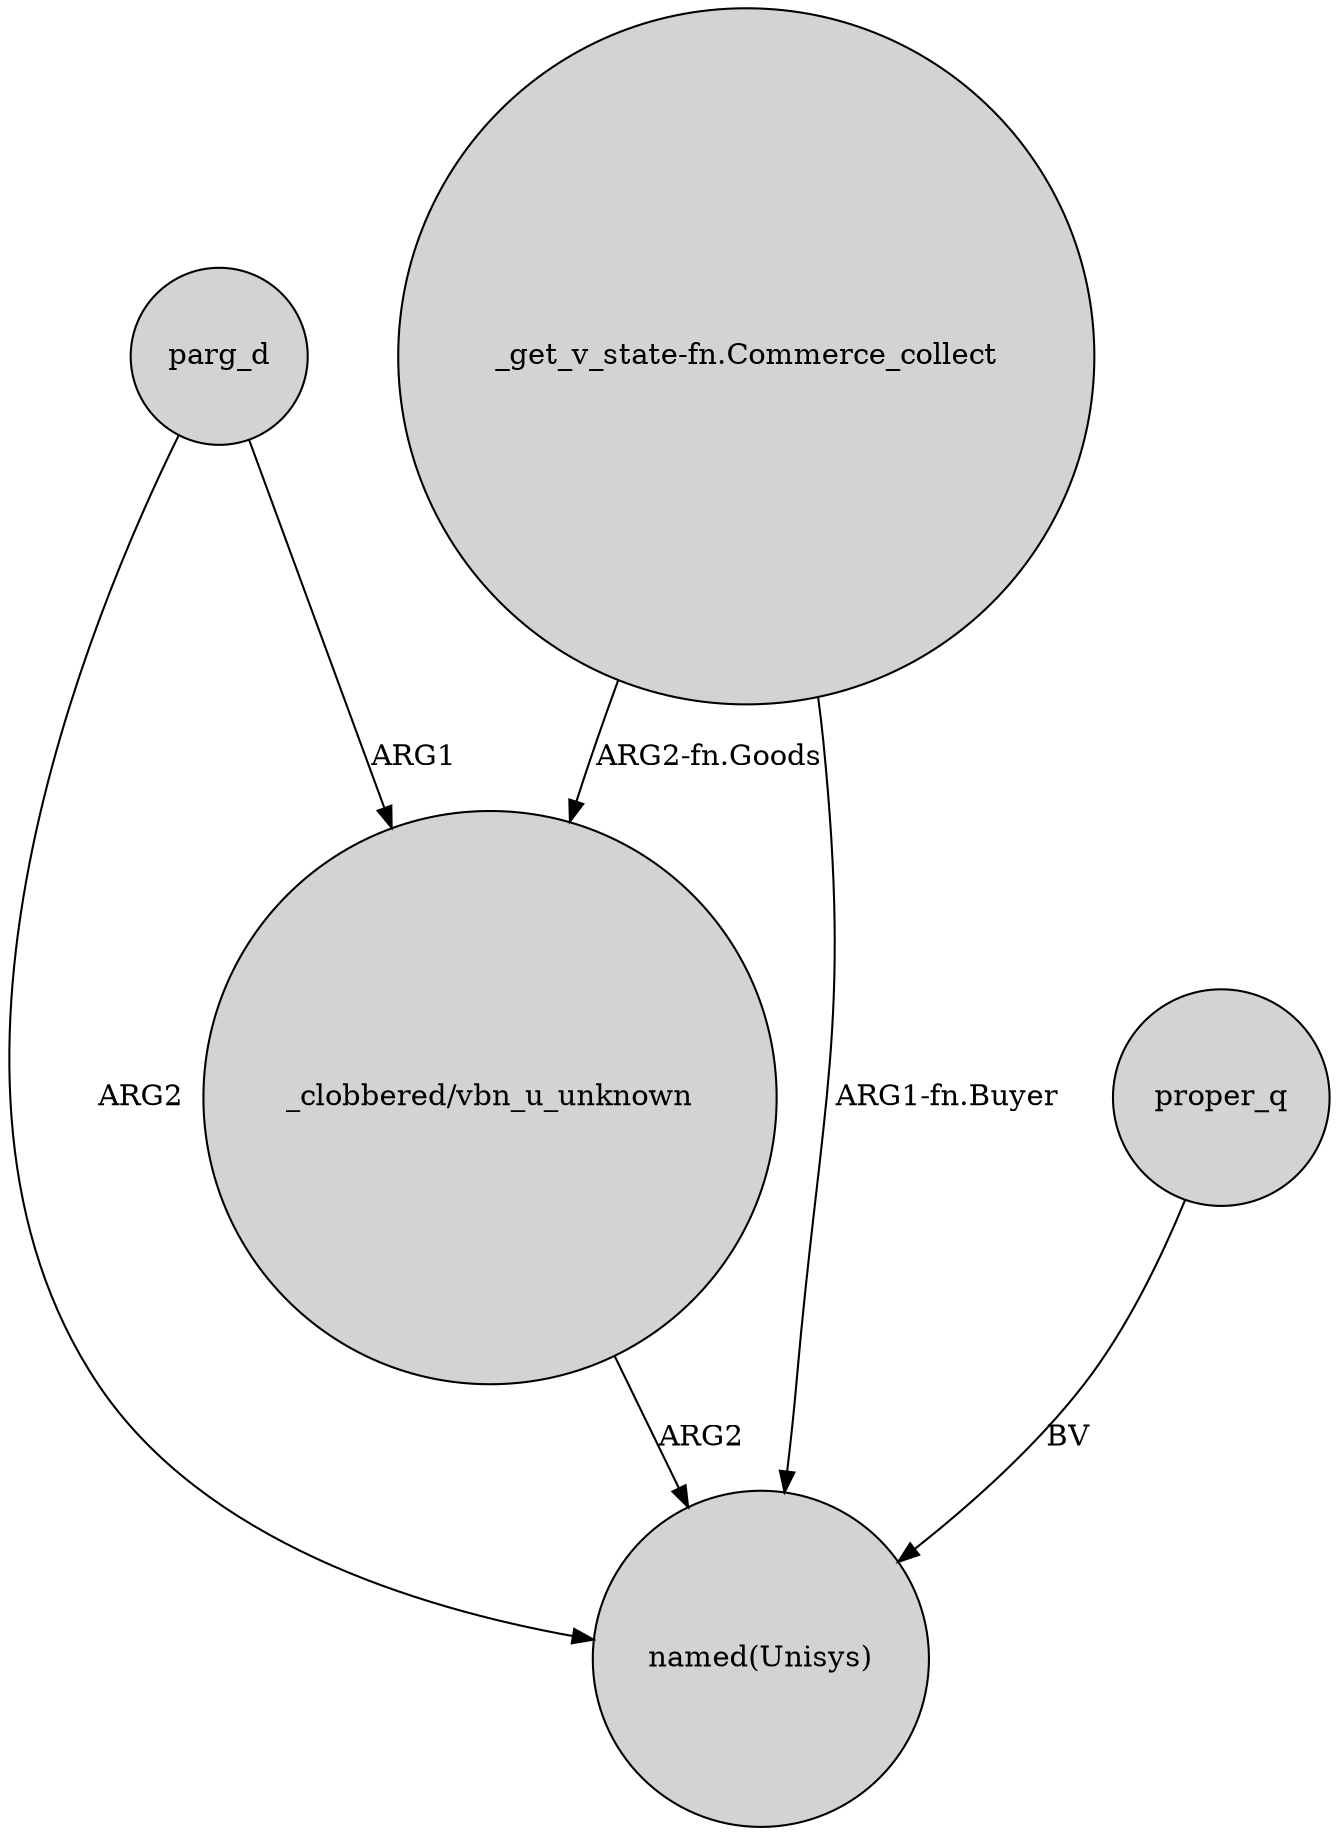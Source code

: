 digraph {
	node [shape=circle style=filled]
	parg_d -> "_clobbered/vbn_u_unknown" [label=ARG1]
	parg_d -> "named(Unisys)" [label=ARG2]
	"_get_v_state-fn.Commerce_collect" -> "_clobbered/vbn_u_unknown" [label="ARG2-fn.Goods"]
	"_get_v_state-fn.Commerce_collect" -> "named(Unisys)" [label="ARG1-fn.Buyer"]
	proper_q -> "named(Unisys)" [label=BV]
	"_clobbered/vbn_u_unknown" -> "named(Unisys)" [label=ARG2]
}
